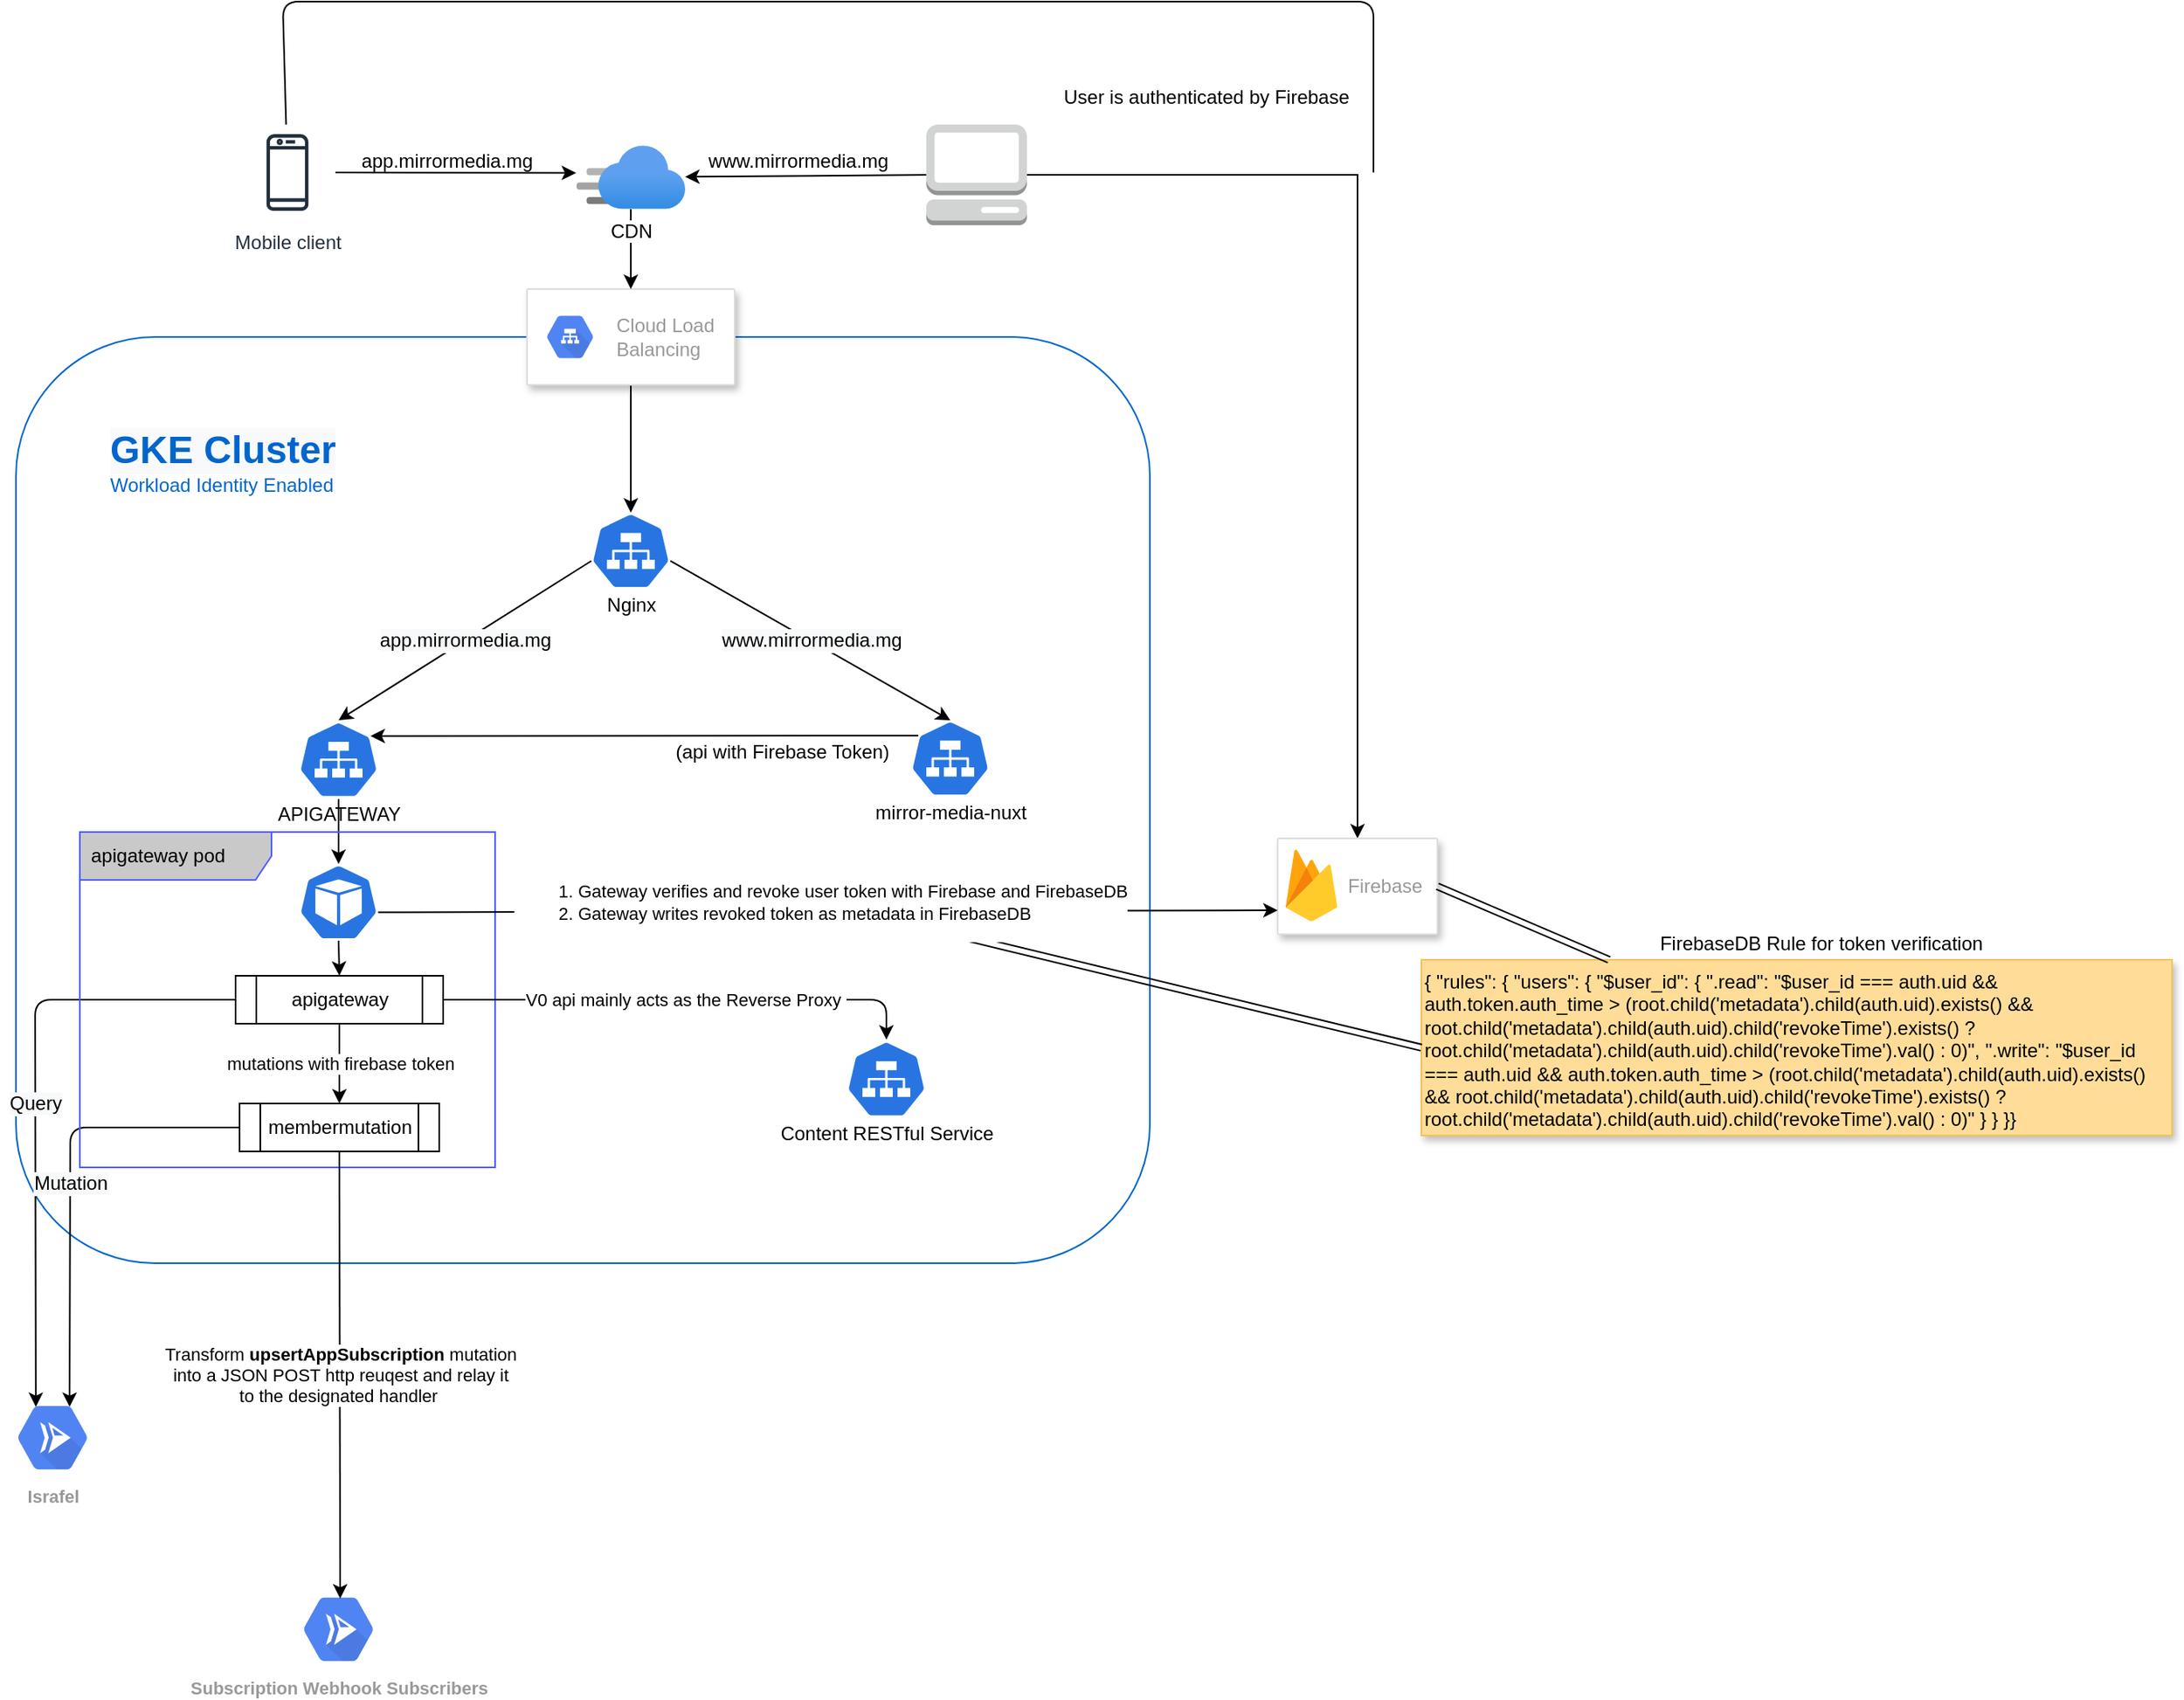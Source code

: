 <mxfile>
    <diagram id="3-cXOF-YCAIOPq697iD0" name="Page-1">
        <mxGraphModel dx="880" dy="1519" grid="1" gridSize="10" guides="1" tooltips="1" connect="1" arrows="1" fold="1" page="1" pageScale="1" pageWidth="850" pageHeight="1100" math="0" shadow="0">
            <root>
                <mxCell id="0"/>
                <mxCell id="1" parent="0"/>
                <mxCell id="25" value="&lt;h1 style=&quot;margin: 0px 0px 0px 40px ; border: none ; padding: 0px&quot;&gt;&lt;br&gt;&lt;/h1&gt;" style="rounded=1;whiteSpace=wrap;html=1;align=left;strokeColor=#0066CC;" parent="1" vertex="1">
                    <mxGeometry x="40" y="90" width="710" height="580" as="geometry"/>
                </mxCell>
                <mxCell id="13" value="" style="group" parent="1" vertex="1" connectable="0">
                    <mxGeometry x="580" y="330" width="100" height="68" as="geometry"/>
                </mxCell>
                <mxCell id="14" value="" style="html=1;dashed=0;whitespace=wrap;fillColor=#2875E2;strokeColor=#ffffff;points=[[0.005,0.63,0],[0.1,0.2,0],[0.9,0.2,0],[0.5,0,0],[0.995,0.63,0],[0.72,0.99,0],[0.5,1,0],[0.28,0.99,0]];shape=mxgraph.kubernetes.icon;prIcon=svc" parent="13" vertex="1">
                    <mxGeometry x="20" width="50" height="48" as="geometry"/>
                </mxCell>
                <mxCell id="15" value="mirror-media-nuxt" style="text;html=1;align=center;verticalAlign=middle;resizable=0;points=[];autosize=1;" parent="13" vertex="1">
                    <mxGeometry x="-10" y="48" width="110" height="20" as="geometry"/>
                </mxCell>
                <mxCell id="16" value="" style="group" parent="1" vertex="1" connectable="0">
                    <mxGeometry x="380" y="200" width="90" height="68" as="geometry"/>
                </mxCell>
                <mxCell id="17" value="" style="html=1;dashed=0;whitespace=wrap;fillColor=#2875E2;strokeColor=#ffffff;points=[[0.005,0.63,0],[0.1,0.2,0],[0.9,0.2,0],[0.5,0,0],[0.995,0.63,0],[0.72,0.99,0],[0.5,1,0],[0.28,0.99,0]];shape=mxgraph.kubernetes.icon;prIcon=svc" parent="16" vertex="1">
                    <mxGeometry x="20" width="50" height="48" as="geometry"/>
                </mxCell>
                <mxCell id="18" value="Nginx" style="text;html=1;align=center;verticalAlign=middle;resizable=0;points=[];autosize=1;" parent="16" vertex="1">
                    <mxGeometry x="20" y="48" width="50" height="20" as="geometry"/>
                </mxCell>
                <mxCell id="21" style="edgeStyle=none;rounded=0;orthogonalLoop=1;jettySize=auto;html=1;exitX=0.5;exitY=1;exitDx=0;exitDy=0;entryX=0.5;entryY=0;entryDx=0;entryDy=0;entryPerimeter=0;" parent="1" source="19" target="17" edge="1">
                    <mxGeometry relative="1" as="geometry"/>
                </mxCell>
                <mxCell id="19" value="" style="strokeColor=#dddddd;shadow=1;strokeWidth=1;rounded=1;absoluteArcSize=1;arcSize=2;" parent="1" vertex="1">
                    <mxGeometry x="360" y="60" width="130" height="60" as="geometry"/>
                </mxCell>
                <mxCell id="20" value="Cloud Load&#10;Balancing" style="dashed=0;connectable=0;html=1;fillColor=#5184F3;strokeColor=none;shape=mxgraph.gcp2.hexIcon;prIcon=cloud_load_balancing;part=1;labelPosition=right;verticalLabelPosition=middle;align=left;verticalAlign=middle;spacingLeft=5;fontColor=#999999;fontSize=12;" parent="19" vertex="1">
                    <mxGeometry y="0.5" width="44" height="39" relative="1" as="geometry">
                        <mxPoint x="5" y="-19.5" as="offset"/>
                    </mxGeometry>
                </mxCell>
                <mxCell id="27" value="Mobile client" style="outlineConnect=0;fontColor=#232F3E;gradientColor=none;strokeColor=#232F3E;fillColor=#ffffff;dashed=0;verticalLabelPosition=bottom;verticalAlign=top;align=center;html=1;fontSize=12;fontStyle=0;aspect=fixed;shape=mxgraph.aws4.resourceIcon;resIcon=mxgraph.aws4.mobile_client;" parent="1" vertex="1">
                    <mxGeometry x="180" y="-43" width="60" height="60" as="geometry"/>
                </mxCell>
                <mxCell id="30" style="rounded=0;orthogonalLoop=1;jettySize=auto;html=1;exitX=0;exitY=0.5;exitDx=0;exitDy=0;exitPerimeter=0;" parent="1" source="28" target="29" edge="1">
                    <mxGeometry relative="1" as="geometry"/>
                </mxCell>
                <mxCell id="70" style="edgeStyle=orthogonalEdgeStyle;rounded=0;orthogonalLoop=1;jettySize=auto;html=1;exitX=1;exitY=0.5;exitDx=0;exitDy=0;exitPerimeter=0;entryX=0.5;entryY=0;entryDx=0;entryDy=0;" parent="1" source="28" target="68" edge="1">
                    <mxGeometry relative="1" as="geometry"/>
                </mxCell>
                <mxCell id="28" value="" style="outlineConnect=0;dashed=0;verticalLabelPosition=bottom;verticalAlign=top;align=center;html=1;shape=mxgraph.aws3.management_console;fillColor=#D2D3D3;gradientColor=none;strokeColor=#0066CC;" parent="1" vertex="1">
                    <mxGeometry x="610" y="-43" width="63" height="63" as="geometry"/>
                </mxCell>
                <mxCell id="33" value="" style="edgeStyle=none;rounded=0;orthogonalLoop=1;jettySize=auto;html=1;" parent="1" source="29" target="19" edge="1">
                    <mxGeometry relative="1" as="geometry"/>
                </mxCell>
                <mxCell id="29" value="CDN" style="aspect=fixed;html=1;points=[];align=center;image;fontSize=12;image=img/lib/azure2/app_services/CDN_Profiles.svg;strokeColor=#0066CC;" parent="1" vertex="1">
                    <mxGeometry x="391" y="-30" width="68" height="40" as="geometry"/>
                </mxCell>
                <mxCell id="32" value="" style="endArrow=classic;html=1;entryX=-0.004;entryY=0.431;entryDx=0;entryDy=0;entryPerimeter=0;" parent="1" source="27" target="29" edge="1">
                    <mxGeometry width="50" height="50" relative="1" as="geometry">
                        <mxPoint x="410" y="80" as="sourcePoint"/>
                        <mxPoint x="460" y="30" as="targetPoint"/>
                    </mxGeometry>
                </mxCell>
                <mxCell id="34" style="edgeStyle=none;rounded=0;orthogonalLoop=1;jettySize=auto;html=1;exitX=0.1;exitY=0.2;exitDx=0;exitDy=0;exitPerimeter=0;entryX=0.9;entryY=0.2;entryDx=0;entryDy=0;entryPerimeter=0;" parent="1" source="14" target="2" edge="1">
                    <mxGeometry relative="1" as="geometry">
                        <mxPoint x="450" y="391" as="targetPoint"/>
                    </mxGeometry>
                </mxCell>
                <mxCell id="42" value="www.mirrormedia.mg" style="text;html=1;strokeColor=none;fillColor=none;align=center;verticalAlign=middle;whiteSpace=wrap;rounded=0;" parent="1" vertex="1">
                    <mxGeometry x="510" y="-30" width="40" height="20" as="geometry"/>
                </mxCell>
                <mxCell id="43" value="app.mirrormedia.mg" style="text;html=1;strokeColor=none;fillColor=none;align=center;verticalAlign=middle;whiteSpace=wrap;rounded=0;" parent="1" vertex="1">
                    <mxGeometry x="290" y="-30" width="40" height="20" as="geometry"/>
                </mxCell>
                <mxCell id="68" value="" style="strokeColor=#dddddd;shadow=1;strokeWidth=1;rounded=1;absoluteArcSize=1;arcSize=2;" parent="1" vertex="1">
                    <mxGeometry x="830" y="404" width="100" height="60" as="geometry"/>
                </mxCell>
                <mxCell id="69" value="Firebase" style="dashed=0;connectable=0;html=1;fillColor=#5184F3;strokeColor=none;shape=mxgraph.gcp2.firebase;part=1;labelPosition=right;verticalLabelPosition=middle;align=left;verticalAlign=middle;spacingLeft=5;fontColor=#999999;fontSize=12;" parent="68" vertex="1">
                    <mxGeometry width="32.4" height="45" relative="1" as="geometry">
                        <mxPoint x="5" y="7" as="offset"/>
                    </mxGeometry>
                </mxCell>
                <mxCell id="71" value="User is authenticated by Firebase" style="text;html=1;align=center;verticalAlign=middle;resizable=0;points=[];autosize=1;" parent="1" vertex="1">
                    <mxGeometry x="690" y="-70" width="190" height="20" as="geometry"/>
                </mxCell>
                <mxCell id="74" value="{  &quot;rules&quot;: {    &quot;users&quot;: {      &quot;$user_id&quot;: {        &quot;.read&quot;: &quot;$user_id === auth.uid &amp;&amp; auth.token.auth_time &gt; (root.child('metadata').child(auth.uid).exists() &amp;&amp; root.child('metadata').child(auth.uid).child('revokeTime').exists() ? root.child('metadata').child(auth.uid).child('revokeTime').val() : 0)&quot;,        &quot;.write&quot;: &quot;$user_id === auth.uid &amp;&amp; auth.token.auth_time &gt; (root.child('metadata').child(auth.uid).exists() &amp;&amp; root.child('metadata').child(auth.uid).child('revokeTime').exists() ? root.child('metadata').child(auth.uid).child('revokeTime').val() : 0)&quot;      }    }  }}" style="text;whiteSpace=wrap;html=1;shadow=1;strokeColor=#F2C355;fillColor=#FFDD99;" parent="1" vertex="1">
                    <mxGeometry x="920" y="480" width="470" height="110" as="geometry"/>
                </mxCell>
                <mxCell id="75" value="" style="shape=link;html=1;entryX=0.25;entryY=0;entryDx=0;entryDy=0;exitX=1;exitY=0.5;exitDx=0;exitDy=0;" parent="1" source="68" target="74" edge="1">
                    <mxGeometry width="100" relative="1" as="geometry">
                        <mxPoint x="960" y="340" as="sourcePoint"/>
                        <mxPoint x="1060" y="340" as="targetPoint"/>
                    </mxGeometry>
                </mxCell>
                <mxCell id="76" value="FirebaseDB Rule for token verification" style="text;html=1;align=center;verticalAlign=middle;resizable=0;points=[];autosize=1;" parent="1" vertex="1">
                    <mxGeometry x="1060" y="460" width="220" height="20" as="geometry"/>
                </mxCell>
                <mxCell id="77" value="" style="endArrow=none;html=1;" parent="1" source="27" edge="1">
                    <mxGeometry width="50" height="50" relative="1" as="geometry">
                        <mxPoint x="250" y="-140" as="sourcePoint"/>
                        <mxPoint x="890" y="-13" as="targetPoint"/>
                        <Array as="points">
                            <mxPoint x="207" y="-120"/>
                            <mxPoint x="890" y="-120"/>
                        </Array>
                    </mxGeometry>
                </mxCell>
                <mxCell id="79" value="" style="shape=link;html=1;entryX=0;entryY=0.5;entryDx=0;entryDy=0;" parent="1" edge="1" target="74">
                    <mxGeometry width="100" relative="1" as="geometry">
                        <mxPoint x="610" y="460" as="sourcePoint"/>
                        <mxPoint x="897.5" y="550" as="targetPoint"/>
                    </mxGeometry>
                </mxCell>
                <mxCell id="40" value="(api with Firebase Token)" style="text;html=1;strokeColor=none;fillColor=none;align=center;verticalAlign=middle;whiteSpace=wrap;rounded=0;" parent="1" vertex="1">
                    <mxGeometry x="450" y="340" width="140" height="20" as="geometry"/>
                </mxCell>
                <mxCell id="94" value="" style="endArrow=classic;html=1;exitX=0.5;exitY=1;exitDx=0;exitDy=0;exitPerimeter=0;entryX=0.5;entryY=0;entryDx=0;entryDy=0;" edge="1" parent="1" source="90" target="91">
                    <mxGeometry width="50" height="50" relative="1" as="geometry">
                        <mxPoint x="480" y="540" as="sourcePoint"/>
                        <mxPoint x="530" y="490" as="targetPoint"/>
                    </mxGeometry>
                </mxCell>
                <mxCell id="103" value="" style="endArrow=classic;html=1;exitX=0;exitY=0.5;exitDx=0;exitDy=0;entryX=0.34;entryY=0.17;entryDx=0;entryDy=0;entryPerimeter=0;" edge="1" parent="1" source="91" target="113">
                    <mxGeometry relative="1" as="geometry">
                        <mxPoint x="520" y="570" as="sourcePoint"/>
                        <mxPoint x="125" y="720" as="targetPoint"/>
                        <Array as="points">
                            <mxPoint x="52" y="505"/>
                        </Array>
                    </mxGeometry>
                </mxCell>
                <mxCell id="104" value="&lt;span style=&quot;font-size: 12px ; background-color: rgb(248 , 249 , 250)&quot;&gt;Query&lt;/span&gt;" style="edgeLabel;resizable=0;html=1;align=center;verticalAlign=middle;" connectable="0" vertex="1" parent="103">
                    <mxGeometry relative="1" as="geometry"/>
                </mxCell>
                <mxCell id="108" value="" style="endArrow=classic;html=1;exitX=0.5;exitY=1;exitDx=0;exitDy=0;entryX=0.5;entryY=0;entryDx=0;entryDy=0;" edge="1" parent="1" source="91" target="93">
                    <mxGeometry relative="1" as="geometry">
                        <mxPoint x="490" y="430" as="sourcePoint"/>
                        <mxPoint x="426" y="600" as="targetPoint"/>
                    </mxGeometry>
                </mxCell>
                <mxCell id="109" value="mutations with firebase token" style="edgeLabel;resizable=0;html=1;align=center;verticalAlign=middle;" connectable="0" vertex="1" parent="108">
                    <mxGeometry relative="1" as="geometry"/>
                </mxCell>
                <mxCell id="111" value="" style="endArrow=classic;html=1;exitX=0;exitY=0.5;exitDx=0;exitDy=0;entryX=0.66;entryY=0.17;entryDx=0;entryDy=0;entryPerimeter=0;" edge="1" parent="1" source="93" target="113">
                    <mxGeometry relative="1" as="geometry">
                        <mxPoint x="531.5" y="550" as="sourcePoint"/>
                        <mxPoint x="631.5" y="550" as="targetPoint"/>
                        <Array as="points">
                            <mxPoint x="74" y="585"/>
                        </Array>
                    </mxGeometry>
                </mxCell>
                <mxCell id="112" value="&lt;span style=&quot;font-size: 12px ; background-color: rgb(248 , 249 , 250)&quot;&gt;Mutation&lt;/span&gt;" style="edgeLabel;resizable=0;html=1;align=center;verticalAlign=middle;" connectable="0" vertex="1" parent="111">
                    <mxGeometry relative="1" as="geometry"/>
                </mxCell>
                <mxCell id="113" value="Israfel" style="html=1;fillColor=#5184F3;strokeColor=none;verticalAlign=top;labelPosition=center;verticalLabelPosition=bottom;align=center;spacingTop=-6;fontSize=11;fontStyle=1;fontColor=#999999;shape=mxgraph.gcp2.hexIcon;prIcon=cloud_run" vertex="1" parent="1">
                    <mxGeometry x="30" y="750" width="66" height="58.5" as="geometry"/>
                </mxCell>
                <mxCell id="114" style="edgeStyle=none;html=1;exitX=0.5;exitY=1;exitDx=0;exitDy=0;exitPerimeter=0;entryX=0.5;entryY=0;entryDx=0;entryDy=0;entryPerimeter=0;" edge="1" parent="1" source="2" target="90">
                    <mxGeometry relative="1" as="geometry"/>
                </mxCell>
                <mxCell id="115" value="apigateway pod" style="shape=umlFrame;whiteSpace=wrap;html=1;width=120;height=30;boundedLbl=1;verticalAlign=middle;align=left;spacingLeft=5;shadow=0;fillColor=#C9C9C9;strokeColor=#4D5EFF;" vertex="1" parent="1">
                    <mxGeometry x="80" y="400" width="260" height="210" as="geometry"/>
                </mxCell>
                <mxCell id="6" value="" style="group" parent="1" vertex="1" connectable="0">
                    <mxGeometry x="197" y="330" width="90" height="70" as="geometry"/>
                </mxCell>
                <mxCell id="2" value="" style="html=1;dashed=0;whitespace=wrap;fillColor=#2875E2;strokeColor=#ffffff;points=[[0.005,0.63,0],[0.1,0.2,0],[0.9,0.2,0],[0.5,0,0],[0.995,0.63,0],[0.72,0.99,0],[0.5,1,0],[0.28,0.99,0]];shape=mxgraph.kubernetes.icon;prIcon=svc" parent="6" vertex="1">
                    <mxGeometry x="20" width="50" height="49.412" as="geometry"/>
                </mxCell>
                <mxCell id="5" value="APIGATEWAY" style="text;html=1;align=center;verticalAlign=middle;resizable=0;points=[];autosize=1;" parent="6" vertex="1">
                    <mxGeometry y="49.412" width="90" height="20" as="geometry"/>
                </mxCell>
                <mxCell id="90" value="" style="html=1;dashed=0;whitespace=wrap;fillColor=#2875E2;strokeColor=#ffffff;points=[[0.005,0.63,0],[0.1,0.2,0],[0.9,0.2,0],[0.5,0,0],[0.995,0.63,0],[0.72,0.99,0],[0.5,1,0],[0.28,0.99,0]];shape=mxgraph.kubernetes.icon;prIcon=pod" vertex="1" parent="1">
                    <mxGeometry x="217" y="420" width="50" height="48" as="geometry"/>
                </mxCell>
                <mxCell id="91" value="apigateway" style="shape=process;whiteSpace=wrap;html=1;backgroundOutline=1;" vertex="1" parent="1">
                    <mxGeometry x="177.5" y="490" width="130" height="30" as="geometry"/>
                </mxCell>
                <mxCell id="93" value="membermutation" style="shape=process;whiteSpace=wrap;html=1;backgroundOutline=1;" vertex="1" parent="1">
                    <mxGeometry x="180" y="570" width="125" height="30" as="geometry"/>
                </mxCell>
                <mxCell id="117" value="&lt;meta charset=&quot;utf-8&quot;&gt;&lt;h1 style=&quot;color: rgb(0, 0, 0); font-family: helvetica; font-style: normal; letter-spacing: normal; text-align: left; text-indent: 0px; text-transform: none; word-spacing: 0px; background-color: rgb(248, 249, 250); margin: 0px 0px 0px 40px; border: none; padding: 0px;&quot;&gt;&lt;font color=&quot;#0066cc&quot;&gt;GKE Cluster&lt;/font&gt;&lt;/h1&gt;&lt;blockquote style=&quot;border: none; color: rgb(0, 0, 0); font-family: helvetica; font-size: 12px; font-style: normal; font-weight: 400; letter-spacing: normal; text-align: left; text-indent: 0px; text-transform: none; word-spacing: 0px; margin: 0px 0px 0px 40px; padding: 0px;&quot;&gt;&lt;div&gt;&lt;font color=&quot;#0066cc&quot;&gt;Workload Identity Enabled&lt;/font&gt;&lt;/div&gt;&lt;/blockquote&gt;" style="text;whiteSpace=wrap;html=1;" vertex="1" parent="1">
                    <mxGeometry x="57" y="140" width="210" height="40" as="geometry"/>
                </mxCell>
                <mxCell id="119" value="" style="endArrow=classic;html=1;exitX=0.005;exitY=0.63;exitDx=0;exitDy=0;exitPerimeter=0;entryX=0.5;entryY=0;entryDx=0;entryDy=0;entryPerimeter=0;" edge="1" parent="1" source="17" target="2">
                    <mxGeometry relative="1" as="geometry">
                        <mxPoint x="580" y="350" as="sourcePoint"/>
                        <mxPoint x="680" y="350" as="targetPoint"/>
                    </mxGeometry>
                </mxCell>
                <mxCell id="120" value="&lt;span style=&quot;font-size: 12px ; background-color: rgb(248 , 249 , 250)&quot;&gt;app.mirrormedia.mg&lt;/span&gt;" style="edgeLabel;resizable=0;html=1;align=center;verticalAlign=middle;" connectable="0" vertex="1" parent="119">
                    <mxGeometry relative="1" as="geometry"/>
                </mxCell>
                <mxCell id="121" value="" style="endArrow=classic;html=1;entryX=0.5;entryY=0;entryDx=0;entryDy=0;entryPerimeter=0;exitX=0.995;exitY=0.63;exitDx=0;exitDy=0;exitPerimeter=0;" edge="1" parent="1" source="17" target="14">
                    <mxGeometry relative="1" as="geometry">
                        <mxPoint x="580" y="190" as="sourcePoint"/>
                        <mxPoint x="760" y="190" as="targetPoint"/>
                    </mxGeometry>
                </mxCell>
                <mxCell id="122" value="&lt;span style=&quot;font-size: 12px ; background-color: rgb(248 , 249 , 250)&quot;&gt;www.mirrormedia.mg&lt;/span&gt;" style="edgeLabel;resizable=0;html=1;align=center;verticalAlign=middle;" connectable="0" vertex="1" parent="121">
                    <mxGeometry relative="1" as="geometry"/>
                </mxCell>
                <mxCell id="124" value="Subscription Webhook Subscribers" style="html=1;fillColor=#5184F3;strokeColor=none;verticalAlign=top;labelPosition=center;verticalLabelPosition=bottom;align=center;spacingTop=-6;fontSize=11;fontStyle=1;fontColor=#999999;shape=mxgraph.gcp2.hexIcon;prIcon=cloud_run" vertex="1" parent="1">
                    <mxGeometry x="209" y="870" width="66" height="58.5" as="geometry"/>
                </mxCell>
                <mxCell id="125" value="" style="endArrow=classic;html=1;exitX=0.5;exitY=1;exitDx=0;exitDy=0;" edge="1" parent="1" source="93">
                    <mxGeometry relative="1" as="geometry">
                        <mxPoint x="580" y="730" as="sourcePoint"/>
                        <mxPoint x="243" y="880" as="targetPoint"/>
                    </mxGeometry>
                </mxCell>
                <mxCell id="126" value="Transform &lt;b&gt;upsertAppSubscription&lt;/b&gt;&amp;nbsp;mutation&lt;br&gt;into a JSON POST http reuqest and relay it&lt;br&gt;to the designated handler&amp;nbsp;" style="edgeLabel;resizable=0;html=1;align=center;verticalAlign=middle;" connectable="0" vertex="1" parent="125">
                    <mxGeometry relative="1" as="geometry"/>
                </mxCell>
                <mxCell id="127" value="" style="group" vertex="1" connectable="0" parent="1">
                    <mxGeometry x="540" y="530" width="120" height="70" as="geometry"/>
                </mxCell>
                <mxCell id="128" value="" style="html=1;dashed=0;whitespace=wrap;fillColor=#2875E2;strokeColor=#ffffff;points=[[0.005,0.63,0],[0.1,0.2,0],[0.9,0.2,0],[0.5,0,0],[0.995,0.63,0],[0.72,0.99,0],[0.5,1,0],[0.28,0.99,0]];shape=mxgraph.kubernetes.icon;prIcon=svc" vertex="1" parent="127">
                    <mxGeometry x="20" width="50" height="49.412" as="geometry"/>
                </mxCell>
                <mxCell id="129" value="Content RESTful Service" style="text;html=1;align=center;verticalAlign=middle;resizable=0;points=[];autosize=1;" vertex="1" parent="127">
                    <mxGeometry x="-30" y="49.412" width="150" height="20" as="geometry"/>
                </mxCell>
                <mxCell id="130" value="" style="endArrow=classic;html=1;exitX=1;exitY=0.5;exitDx=0;exitDy=0;entryX=0.5;entryY=0;entryDx=0;entryDy=0;entryPerimeter=0;" edge="1" parent="1" source="91" target="128">
                    <mxGeometry relative="1" as="geometry">
                        <mxPoint x="335" y="510" as="sourcePoint"/>
                        <mxPoint x="435" y="510" as="targetPoint"/>
                        <Array as="points">
                            <mxPoint x="585" y="505"/>
                        </Array>
                    </mxGeometry>
                </mxCell>
                <mxCell id="131" value="V0 api mainly acts as the Reverse Proxy&amp;nbsp;" style="edgeLabel;resizable=0;html=1;align=center;verticalAlign=middle;" connectable="0" vertex="1" parent="130">
                    <mxGeometry relative="1" as="geometry"/>
                </mxCell>
                <mxCell id="132" value="" style="endArrow=classic;html=1;entryX=0;entryY=0.75;entryDx=0;entryDy=0;exitX=0.995;exitY=0.63;exitDx=0;exitDy=0;exitPerimeter=0;" edge="1" parent="1" source="90" target="68">
                    <mxGeometry relative="1" as="geometry">
                        <mxPoint x="350" y="440" as="sourcePoint"/>
                        <mxPoint x="831.389" y="350" as="targetPoint"/>
                        <Array as="points"/>
                    </mxGeometry>
                </mxCell>
                <mxCell id="133" value="&lt;div&gt;&lt;ol&gt;&lt;li&gt;Gateway verifies and revoke user token with Firebase and FirebaseDB&lt;/li&gt;&lt;li&gt;Gateway writes revoked token as metadata in FirebaseDB&lt;/li&gt;&lt;/ol&gt;&lt;/div&gt;" style="edgeLabel;resizable=0;html=1;align=left;verticalAlign=middle;" connectable="0" vertex="1" parent="132">
                    <mxGeometry relative="1" as="geometry">
                        <mxPoint x="-198" y="-6" as="offset"/>
                    </mxGeometry>
                </mxCell>
            </root>
        </mxGraphModel>
    </diagram>
</mxfile>